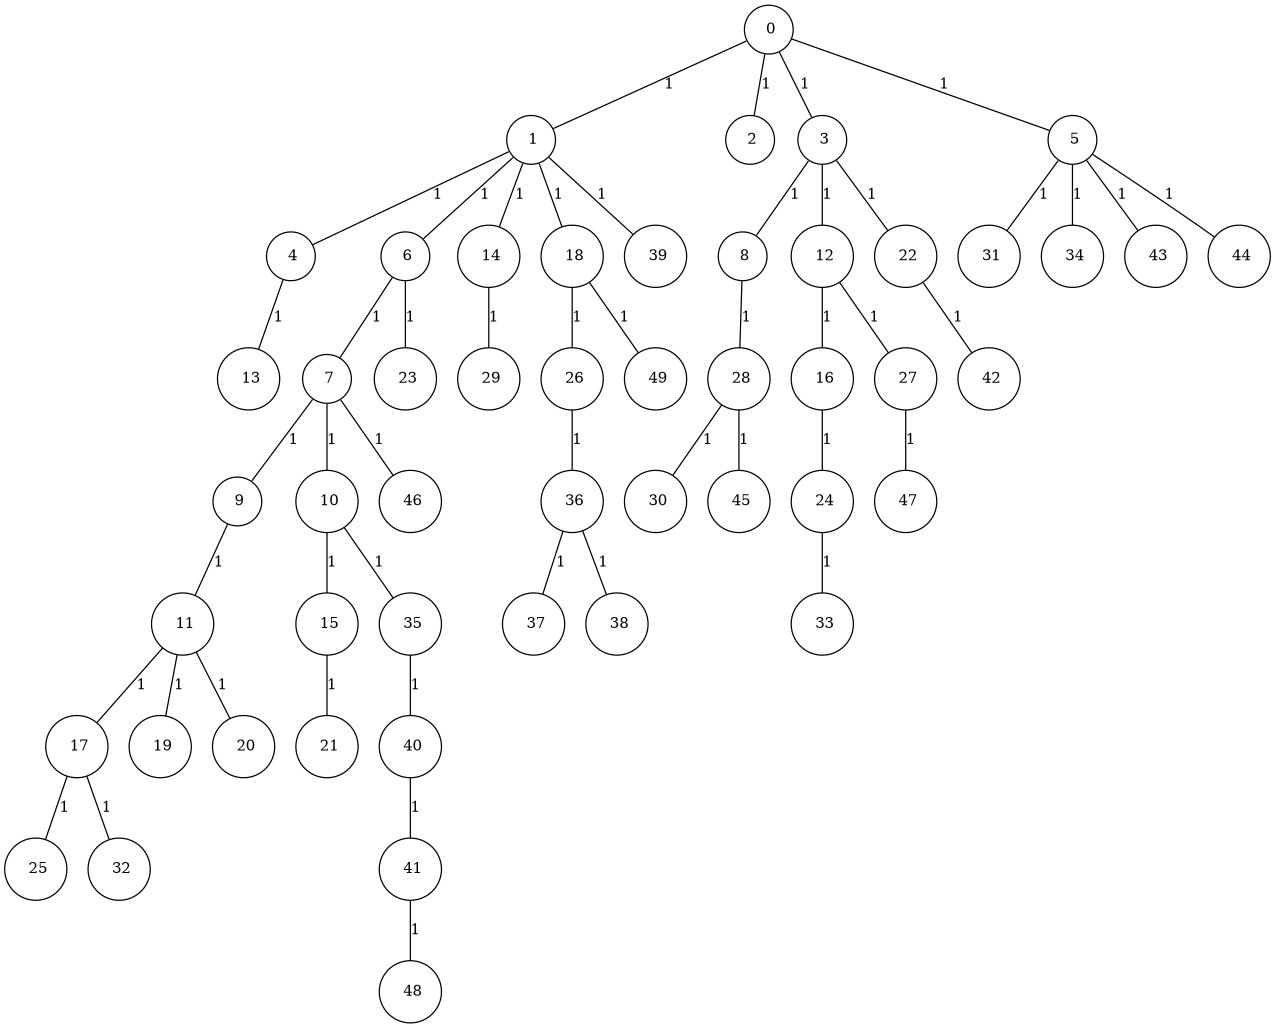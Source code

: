 graph G {
size="8.5,11;"
ratio = "expand;"
fixedsize="true;"
overlap="scale;"
node[shape=circle,width=.12,hight=.12,fontsize=12]
edge[fontsize=12]

0[label=" 0" color=black, pos="2.6996031,2.4866484!"];
1[label=" 1" color=black, pos="2.3175476,0.83209501!"];
2[label=" 2" color=black, pos="0.50339356,0.079280548!"];
3[label=" 3" color=black, pos="0.75297067,0.92860295!"];
4[label=" 4" color=black, pos="2.5694236,0.0882007!"];
5[label=" 5" color=black, pos="1.3459627,1.3488814!"];
6[label=" 6" color=black, pos="0.84322968,2.9397914!"];
7[label=" 7" color=black, pos="2.5134909,2.5453557!"];
8[label=" 8" color=black, pos="1.2520527,1.4778865!"];
9[label=" 9" color=black, pos="1.1335115,1.7804068!"];
10[label=" 10" color=black, pos="1.2058092,0.85912983!"];
11[label=" 11" color=black, pos="1.9720586,2.5646303!"];
12[label=" 12" color=black, pos="2.5717546,0.13199976!"];
13[label=" 13" color=black, pos="1.4331138,0.68839949!"];
14[label=" 14" color=black, pos="1.0447959,0.85239147!"];
15[label=" 15" color=black, pos="1.8891539,1.7713808!"];
16[label=" 16" color=black, pos="2.4297513,2.7108069!"];
17[label=" 17" color=black, pos="1.5592489,0.20016792!"];
18[label=" 18" color=black, pos="1.3509011,2.723838!"];
19[label=" 19" color=black, pos="0.84703052,2.8644418!"];
20[label=" 20" color=black, pos="1.9412993,2.3365023!"];
21[label=" 21" color=black, pos="2.4773227,2.6507566!"];
22[label=" 22" color=black, pos="0.65309271,2.0804055!"];
23[label=" 23" color=black, pos="0.90089529,1.6834532!"];
24[label=" 24" color=black, pos="1.1010536,0.89390939!"];
25[label=" 25" color=black, pos="0.88547386,1.4253606!"];
26[label=" 26" color=black, pos="0.15337507,1.5593347!"];
27[label=" 27" color=black, pos="0.43766679,1.4191907!"];
28[label=" 28" color=black, pos="2.4202181,0.75337914!"];
29[label=" 29" color=black, pos="1.7805948,2.4196595!"];
30[label=" 30" color=black, pos="1.9072839,1.975934!"];
31[label=" 31" color=black, pos="1.3518513,2.1388257!"];
32[label=" 32" color=black, pos="2.0536473,0.11320734!"];
33[label=" 33" color=black, pos="2.1268124,0.17549612!"];
34[label=" 34" color=black, pos="1.6877664,2.2805931!"];
35[label=" 35" color=black, pos="2.1586073,2.5043993!"];
36[label=" 36" color=black, pos="2.4554767,1.4763663!"];
37[label=" 37" color=black, pos="2.6619142,2.6697589!"];
38[label=" 38" color=black, pos="1.3960908,1.3773772!"];
39[label=" 39" color=black, pos="2.3050801,0.200847!"];
40[label=" 40" color=black, pos="2.548938,0.29784855!"];
41[label=" 41" color=black, pos="2.8526222,0.95593795!"];
42[label=" 42" color=black, pos="2.2081755,0.66582186!"];
43[label=" 43" color=black, pos="0.93631481,2.9456082!"];
44[label=" 44" color=black, pos="2.4279995,0.62786301!"];
45[label=" 45" color=black, pos="0.3180004,0.65911168!"];
46[label=" 46" color=black, pos="2.9433149,2.4620334!"];
47[label=" 47" color=black, pos="1.5526918,0.60712244!"];
48[label=" 48" color=black, pos="1.9769347,0.77738022!"];
49[label=" 49" color=black, pos="1.3783157,2.3699456!"];
0--1[label="1"]
0--2[label="1"]
0--3[label="1"]
0--5[label="1"]
1--4[label="1"]
1--6[label="1"]
1--14[label="1"]
1--18[label="1"]
1--39[label="1"]
3--8[label="1"]
3--12[label="1"]
3--22[label="1"]
4--13[label="1"]
5--31[label="1"]
5--34[label="1"]
5--43[label="1"]
5--44[label="1"]
6--7[label="1"]
6--23[label="1"]
7--9[label="1"]
7--10[label="1"]
7--46[label="1"]
8--28[label="1"]
9--11[label="1"]
10--15[label="1"]
10--35[label="1"]
11--17[label="1"]
11--19[label="1"]
11--20[label="1"]
12--16[label="1"]
12--27[label="1"]
14--29[label="1"]
15--21[label="1"]
16--24[label="1"]
17--25[label="1"]
17--32[label="1"]
18--26[label="1"]
18--49[label="1"]
22--42[label="1"]
24--33[label="1"]
26--36[label="1"]
27--47[label="1"]
28--30[label="1"]
28--45[label="1"]
35--40[label="1"]
36--37[label="1"]
36--38[label="1"]
40--41[label="1"]
41--48[label="1"]

}
